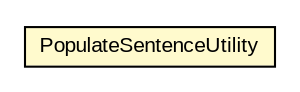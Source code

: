 #!/usr/local/bin/dot
#
# Class diagram 
# Generated by UMLGraph version R5_6-24-gf6e263 (http://www.umlgraph.org/)
#

digraph G {
	edge [fontname="arial",fontsize=10,labelfontname="arial",labelfontsize=10];
	node [fontname="arial",fontsize=10,shape=plaintext];
	nodesep=0.25;
	ranksep=0.5;
	// edu.arizona.biosemantics.semanticmarkup.markupelement.description.ling.learn.lib.unsupervised.PopulateSentenceUtility
	c118770 [label=<<table title="edu.arizona.biosemantics.semanticmarkup.markupelement.description.ling.learn.lib.unsupervised.PopulateSentenceUtility" border="0" cellborder="1" cellspacing="0" cellpadding="2" port="p" bgcolor="lemonChiffon" href="./PopulateSentenceUtility.html">
		<tr><td><table border="0" cellspacing="0" cellpadding="1">
<tr><td align="center" balign="center"> PopulateSentenceUtility </td></tr>
		</table></td></tr>
		</table>>, URL="./PopulateSentenceUtility.html", fontname="arial", fontcolor="black", fontsize=10.0];
}


